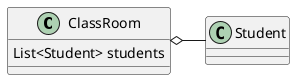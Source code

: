@startuml
'聚合关系

class ClassRoom{
    List<Student> students
}

class Student {}

ClassRoom o- Student

@enduml
